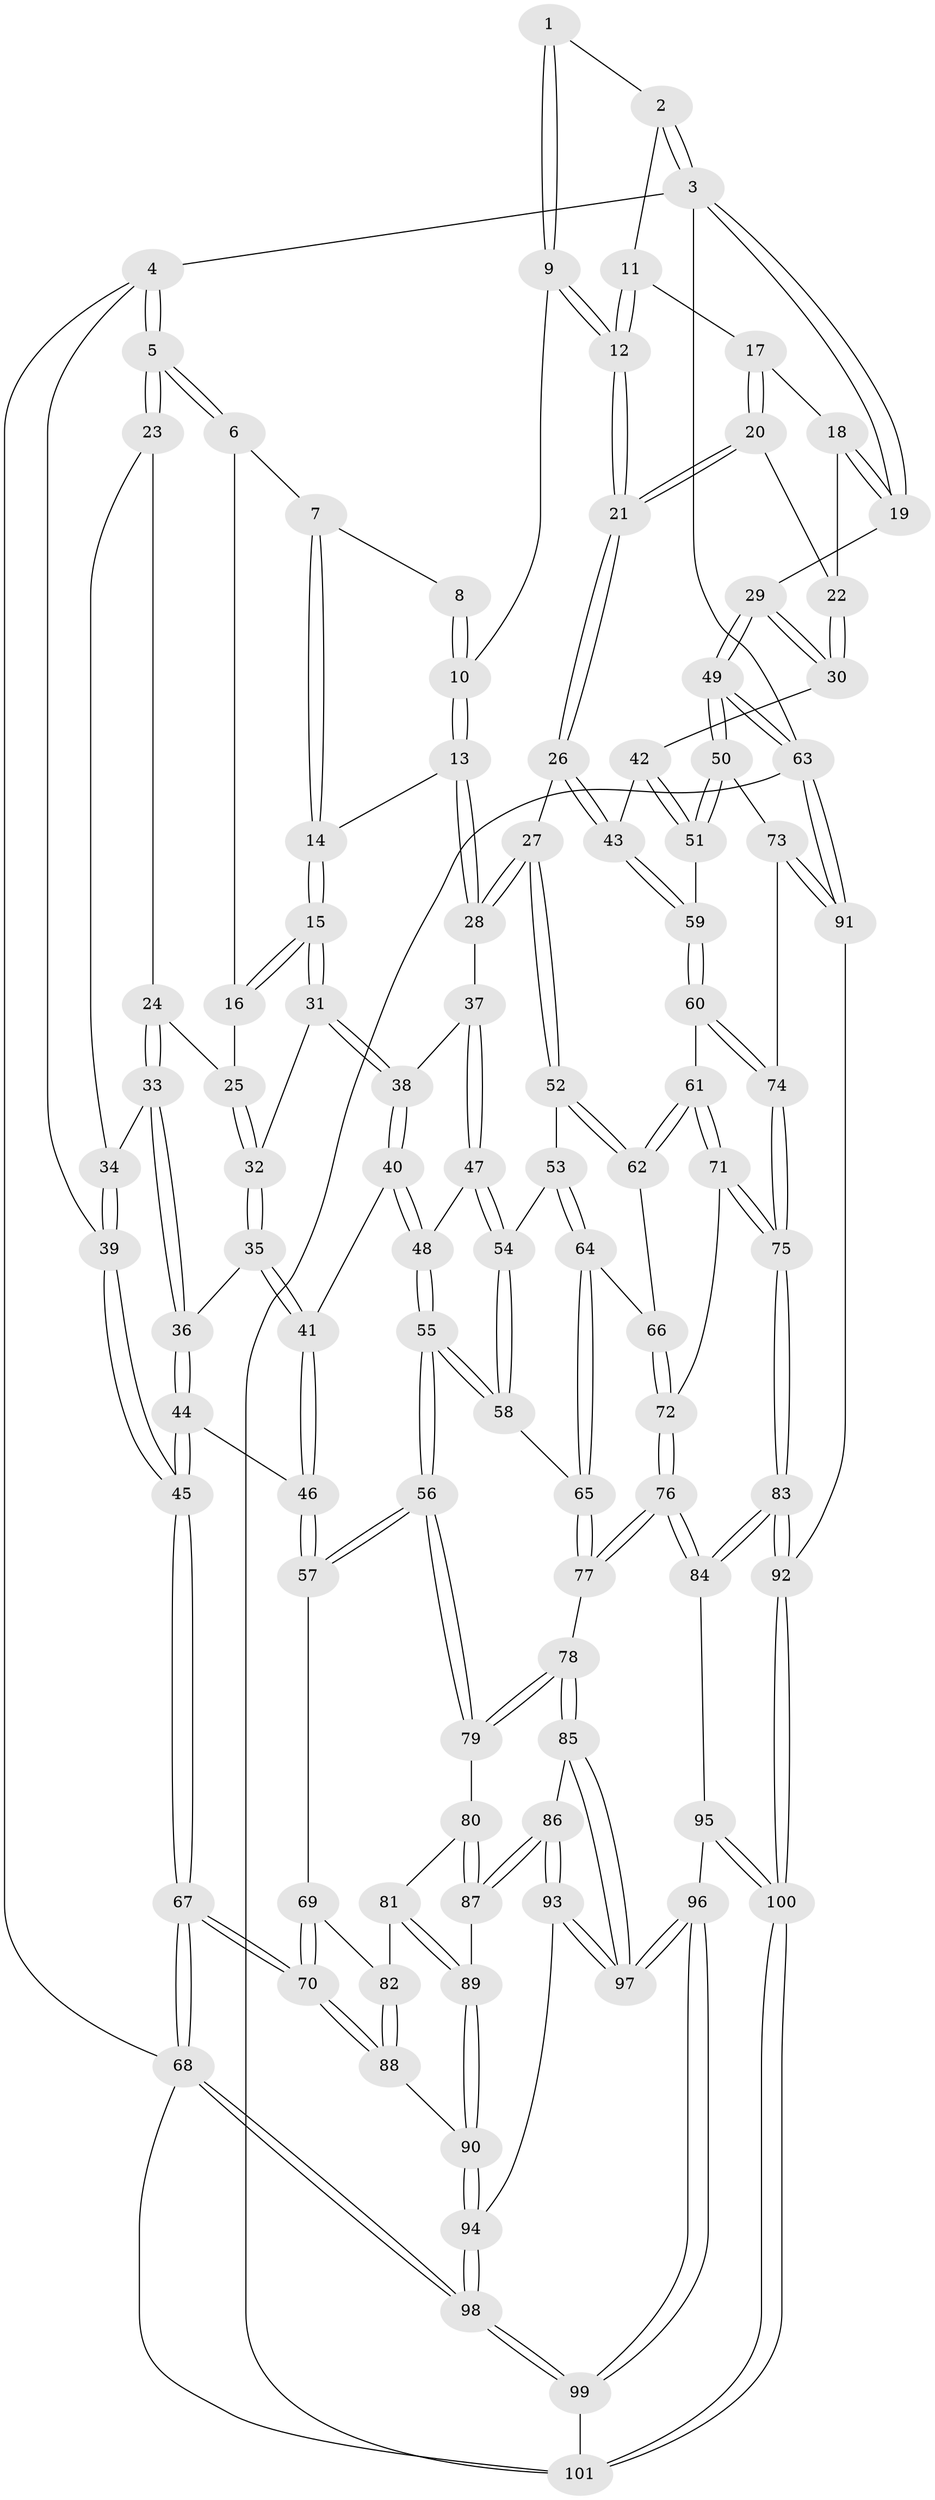 // Generated by graph-tools (version 1.1) at 2025/11/02/21/25 10:11:12]
// undirected, 101 vertices, 249 edges
graph export_dot {
graph [start="1"]
  node [color=gray90,style=filled];
  1 [pos="+0.6244593256078722+0"];
  2 [pos="+0.7766233154634573+0"];
  3 [pos="+1+0"];
  4 [pos="+0+0"];
  5 [pos="+0+0"];
  6 [pos="+0.285554638106274+0"];
  7 [pos="+0.3403001907991751+0"];
  8 [pos="+0.5221344708527738+0"];
  9 [pos="+0.62158154738665+0.0235854615774178"];
  10 [pos="+0.49232662009340017+0.10690905133764722"];
  11 [pos="+0.7812352249116581+0"];
  12 [pos="+0.6732661372940542+0.17889652250322377"];
  13 [pos="+0.4837439061166472+0.1295381489791976"];
  14 [pos="+0.3974528698356643+0.10888069206007217"];
  15 [pos="+0.3342540566591755+0.14329043374880154"];
  16 [pos="+0.253419187231147+0.09653938550365035"];
  17 [pos="+0.8007581718774581+0"];
  18 [pos="+0.8559916606142867+0.06279720889585849"];
  19 [pos="+1+0.1660841604455038"];
  20 [pos="+0.7299158306115545+0.16427556318472977"];
  21 [pos="+0.6782059557784164+0.20226892125856696"];
  22 [pos="+0.8144694546598727+0.14108398629031313"];
  23 [pos="+0.14579727004281337+0.12095553664703858"];
  24 [pos="+0.16084146295183951+0.1322743689424765"];
  25 [pos="+0.18715805918319486+0.12478515526482867"];
  26 [pos="+0.6392377506463056+0.28374650409621466"];
  27 [pos="+0.6123253333702458+0.2865454848475232"];
  28 [pos="+0.583169777995759+0.2719983847517645"];
  29 [pos="+1+0.18673835716008835"];
  30 [pos="+1+0.2346586589326261"];
  31 [pos="+0.33094102903912115+0.1716776013060684"];
  32 [pos="+0.27576726570209426+0.22615828812015967"];
  33 [pos="+0.1551147142794898+0.22807841212921473"];
  34 [pos="+0.02665135259612804+0.20775604582311966"];
  35 [pos="+0.23474113828600912+0.2888263056860363"];
  36 [pos="+0.16519737012242222+0.262116848118519"];
  37 [pos="+0.5495620033158098+0.2757319749765251"];
  38 [pos="+0.37596739252280365+0.24693357338783656"];
  39 [pos="+0+0.23290411121609947"];
  40 [pos="+0.29405764018162195+0.360795541377508"];
  41 [pos="+0.2844224612417506+0.3574813584994846"];
  42 [pos="+0.8747072763885316+0.3218274295770415"];
  43 [pos="+0.6497137682411556+0.2916048276104319"];
  44 [pos="+0.06457004812920604+0.35237883747584753"];
  45 [pos="+0+0.29406820730301203"];
  46 [pos="+0.13771258925907492+0.4619454710326297"];
  47 [pos="+0.33358495580739084+0.3758823930470761"];
  48 [pos="+0.29499669651160576+0.3616225306822599"];
  49 [pos="+1+0.6233344935888763"];
  50 [pos="+0.9916754359774882+0.5890279670413184"];
  51 [pos="+0.8892754262037943+0.4868460652382232"];
  52 [pos="+0.5227279970488188+0.43851954219747324"];
  53 [pos="+0.5112400144872418+0.44308644410117864"];
  54 [pos="+0.41023454459832653+0.4625005628008474"];
  55 [pos="+0.2796894451503057+0.5728421068261034"];
  56 [pos="+0.27136109252138163+0.5863361534171867"];
  57 [pos="+0.13452979391178435+0.5421574195437137"];
  58 [pos="+0.4027338544540838+0.477708648813677"];
  59 [pos="+0.7263682653678781+0.4940973310166169"];
  60 [pos="+0.7149025448876722+0.5299856948113946"];
  61 [pos="+0.6210114432035311+0.5428888593504867"];
  62 [pos="+0.544351896031406+0.492289470516872"];
  63 [pos="+1+0.8259201387762244"];
  64 [pos="+0.45499932868675624+0.587134242981282"];
  65 [pos="+0.4434468995862525+0.6014532690170366"];
  66 [pos="+0.5364664771563133+0.5395559470247802"];
  67 [pos="+0+0.6668268822881005"];
  68 [pos="+0+1"];
  69 [pos="+0.11616293439358016+0.5548970320540402"];
  70 [pos="+0+0.6611939341856784"];
  71 [pos="+0.5796671125937682+0.6220481130385308"];
  72 [pos="+0.5554770205806835+0.6263294833199123"];
  73 [pos="+0.9045550841379772+0.625129619094135"];
  74 [pos="+0.736343374701691+0.6487480051628521"];
  75 [pos="+0.7200149588379245+0.6749586979921243"];
  76 [pos="+0.45200737478559266+0.712764747002663"];
  77 [pos="+0.42482070690728285+0.6984922827771914"];
  78 [pos="+0.38521562983721436+0.6955018769010629"];
  79 [pos="+0.27234566316933395+0.5880868178976196"];
  80 [pos="+0.2372361253685747+0.6472523778808771"];
  81 [pos="+0.19655967263649934+0.7010877150846243"];
  82 [pos="+0.16979729749111933+0.7024611950269445"];
  83 [pos="+0.6896141129212638+0.8833178828303018"];
  84 [pos="+0.4840112623912288+0.759131252071324"];
  85 [pos="+0.3096858097832803+0.7710174052324301"];
  86 [pos="+0.2799554973254674+0.7755336320174578"];
  87 [pos="+0.23498362364621067+0.750325890161798"];
  88 [pos="+0.09238813357867719+0.7697428124488885"];
  89 [pos="+0.21695067339353408+0.7439289592154347"];
  90 [pos="+0.11309797628491973+0.7924360786909882"];
  91 [pos="+0.8082013619295835+0.8546798714885393"];
  92 [pos="+0.6912199966674029+0.8865944118846606"];
  93 [pos="+0.15988037873457014+0.8760422413870927"];
  94 [pos="+0.1544985712070741+0.8765699744503381"];
  95 [pos="+0.37999830352704345+0.9328633376439605"];
  96 [pos="+0.3439632940567823+0.9563303349708498"];
  97 [pos="+0.32749338757815477+0.9368766861109648"];
  98 [pos="+0+1"];
  99 [pos="+0.3284300004009171+1"];
  100 [pos="+0.6817756749469417+0.9502898648146016"];
  101 [pos="+0.6926678892262209+1"];
  1 -- 2;
  1 -- 9;
  1 -- 9;
  2 -- 3;
  2 -- 3;
  2 -- 11;
  3 -- 4;
  3 -- 19;
  3 -- 19;
  3 -- 63;
  4 -- 5;
  4 -- 5;
  4 -- 39;
  4 -- 68;
  5 -- 6;
  5 -- 6;
  5 -- 23;
  5 -- 23;
  6 -- 7;
  6 -- 16;
  7 -- 8;
  7 -- 14;
  7 -- 14;
  8 -- 10;
  8 -- 10;
  9 -- 10;
  9 -- 12;
  9 -- 12;
  10 -- 13;
  10 -- 13;
  11 -- 12;
  11 -- 12;
  11 -- 17;
  12 -- 21;
  12 -- 21;
  13 -- 14;
  13 -- 28;
  13 -- 28;
  14 -- 15;
  14 -- 15;
  15 -- 16;
  15 -- 16;
  15 -- 31;
  15 -- 31;
  16 -- 25;
  17 -- 18;
  17 -- 20;
  17 -- 20;
  18 -- 19;
  18 -- 19;
  18 -- 22;
  19 -- 29;
  20 -- 21;
  20 -- 21;
  20 -- 22;
  21 -- 26;
  21 -- 26;
  22 -- 30;
  22 -- 30;
  23 -- 24;
  23 -- 34;
  24 -- 25;
  24 -- 33;
  24 -- 33;
  25 -- 32;
  25 -- 32;
  26 -- 27;
  26 -- 43;
  26 -- 43;
  27 -- 28;
  27 -- 28;
  27 -- 52;
  27 -- 52;
  28 -- 37;
  29 -- 30;
  29 -- 30;
  29 -- 49;
  29 -- 49;
  30 -- 42;
  31 -- 32;
  31 -- 38;
  31 -- 38;
  32 -- 35;
  32 -- 35;
  33 -- 34;
  33 -- 36;
  33 -- 36;
  34 -- 39;
  34 -- 39;
  35 -- 36;
  35 -- 41;
  35 -- 41;
  36 -- 44;
  36 -- 44;
  37 -- 38;
  37 -- 47;
  37 -- 47;
  38 -- 40;
  38 -- 40;
  39 -- 45;
  39 -- 45;
  40 -- 41;
  40 -- 48;
  40 -- 48;
  41 -- 46;
  41 -- 46;
  42 -- 43;
  42 -- 51;
  42 -- 51;
  43 -- 59;
  43 -- 59;
  44 -- 45;
  44 -- 45;
  44 -- 46;
  45 -- 67;
  45 -- 67;
  46 -- 57;
  46 -- 57;
  47 -- 48;
  47 -- 54;
  47 -- 54;
  48 -- 55;
  48 -- 55;
  49 -- 50;
  49 -- 50;
  49 -- 63;
  49 -- 63;
  50 -- 51;
  50 -- 51;
  50 -- 73;
  51 -- 59;
  52 -- 53;
  52 -- 62;
  52 -- 62;
  53 -- 54;
  53 -- 64;
  53 -- 64;
  54 -- 58;
  54 -- 58;
  55 -- 56;
  55 -- 56;
  55 -- 58;
  55 -- 58;
  56 -- 57;
  56 -- 57;
  56 -- 79;
  56 -- 79;
  57 -- 69;
  58 -- 65;
  59 -- 60;
  59 -- 60;
  60 -- 61;
  60 -- 74;
  60 -- 74;
  61 -- 62;
  61 -- 62;
  61 -- 71;
  61 -- 71;
  62 -- 66;
  63 -- 91;
  63 -- 91;
  63 -- 101;
  64 -- 65;
  64 -- 65;
  64 -- 66;
  65 -- 77;
  65 -- 77;
  66 -- 72;
  66 -- 72;
  67 -- 68;
  67 -- 68;
  67 -- 70;
  67 -- 70;
  68 -- 98;
  68 -- 98;
  68 -- 101;
  69 -- 70;
  69 -- 70;
  69 -- 82;
  70 -- 88;
  70 -- 88;
  71 -- 72;
  71 -- 75;
  71 -- 75;
  72 -- 76;
  72 -- 76;
  73 -- 74;
  73 -- 91;
  73 -- 91;
  74 -- 75;
  74 -- 75;
  75 -- 83;
  75 -- 83;
  76 -- 77;
  76 -- 77;
  76 -- 84;
  76 -- 84;
  77 -- 78;
  78 -- 79;
  78 -- 79;
  78 -- 85;
  78 -- 85;
  79 -- 80;
  80 -- 81;
  80 -- 87;
  80 -- 87;
  81 -- 82;
  81 -- 89;
  81 -- 89;
  82 -- 88;
  82 -- 88;
  83 -- 84;
  83 -- 84;
  83 -- 92;
  83 -- 92;
  84 -- 95;
  85 -- 86;
  85 -- 97;
  85 -- 97;
  86 -- 87;
  86 -- 87;
  86 -- 93;
  86 -- 93;
  87 -- 89;
  88 -- 90;
  89 -- 90;
  89 -- 90;
  90 -- 94;
  90 -- 94;
  91 -- 92;
  92 -- 100;
  92 -- 100;
  93 -- 94;
  93 -- 97;
  93 -- 97;
  94 -- 98;
  94 -- 98;
  95 -- 96;
  95 -- 100;
  95 -- 100;
  96 -- 97;
  96 -- 97;
  96 -- 99;
  96 -- 99;
  98 -- 99;
  98 -- 99;
  99 -- 101;
  100 -- 101;
  100 -- 101;
}
